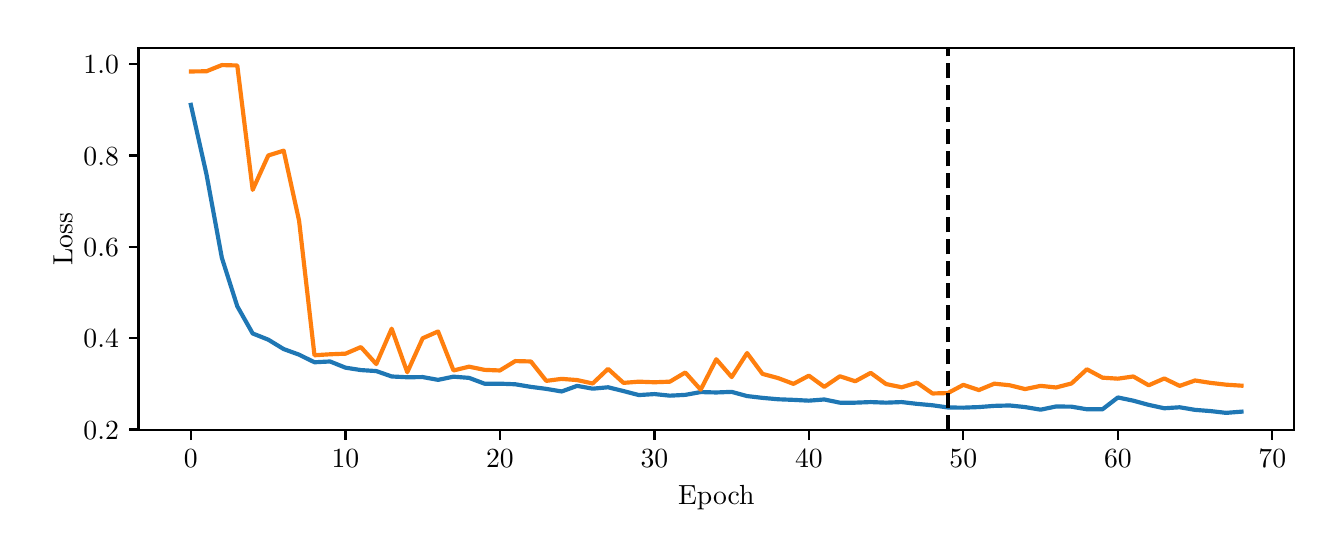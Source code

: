 \begingroup%
\makeatletter%
\begin{pgfpicture}%
\pgfpathrectangle{\pgfpointorigin}{\pgfqpoint{6.431in}{2.513in}}%
\pgfusepath{use as bounding box, clip}%
\begin{pgfscope}%
\pgfsetbuttcap%
\pgfsetmiterjoin%
\definecolor{currentfill}{rgb}{1.0,1.0,1.0}%
\pgfsetfillcolor{currentfill}%
\pgfsetlinewidth{0.0pt}%
\definecolor{currentstroke}{rgb}{1.0,1.0,1.0}%
\pgfsetstrokecolor{currentstroke}%
\pgfsetdash{}{0pt}%
\pgfpathmoveto{\pgfqpoint{0.0in}{0.0in}}%
\pgfpathlineto{\pgfqpoint{6.431in}{0.0in}}%
\pgfpathlineto{\pgfqpoint{6.431in}{2.513in}}%
\pgfpathlineto{\pgfqpoint{0.0in}{2.513in}}%
\pgfpathclose%
\pgfusepath{fill}%
\end{pgfscope}%
\begin{pgfscope}%
\pgfsetbuttcap%
\pgfsetmiterjoin%
\definecolor{currentfill}{rgb}{1.0,1.0,1.0}%
\pgfsetfillcolor{currentfill}%
\pgfsetlinewidth{0.0pt}%
\definecolor{currentstroke}{rgb}{0.0,0.0,0.0}%
\pgfsetstrokecolor{currentstroke}%
\pgfsetstrokeopacity{0.0}%
\pgfsetdash{}{0pt}%
\pgfpathmoveto{\pgfqpoint{0.554in}{0.5in}}%
\pgfpathlineto{\pgfqpoint{6.331in}{0.5in}}%
\pgfpathlineto{\pgfqpoint{6.331in}{2.413in}}%
\pgfpathlineto{\pgfqpoint{0.554in}{2.413in}}%
\pgfpathclose%
\pgfusepath{fill}%
\end{pgfscope}%
\begin{pgfscope}%
\pgfsetbuttcap%
\pgfsetroundjoin%
\definecolor{currentfill}{rgb}{0.0,0.0,0.0}%
\pgfsetfillcolor{currentfill}%
\pgfsetlinewidth{0.803pt}%
\definecolor{currentstroke}{rgb}{0.0,0.0,0.0}%
\pgfsetstrokecolor{currentstroke}%
\pgfsetdash{}{0pt}%
\pgfsys@defobject{currentmarker}{\pgfqpoint{0.0in}{-0.049in}}{\pgfqpoint{0.0in}{0.0in}}{%
\pgfpathmoveto{\pgfqpoint{0.0in}{0.0in}}%
\pgfpathlineto{\pgfqpoint{0.0in}{-0.049in}}%
\pgfusepath{stroke,fill}%
}%
\begin{pgfscope}%
\pgfsys@transformshift{0.816in}{0.5in}%
\pgfsys@useobject{currentmarker}{}%
\end{pgfscope}%
\end{pgfscope}%
\begin{pgfscope}%
\definecolor{textcolor}{rgb}{0.0,0.0,0.0}%
\pgfsetstrokecolor{textcolor}%
\pgfsetfillcolor{textcolor}%
\pgftext[x=0.816in,y=0.402in,,top]{\color{textcolor}\rmfamily\fontsize{10.0}{12.0}\selectfont \(\displaystyle {0}\)}%
\end{pgfscope}%
\begin{pgfscope}%
\pgfsetbuttcap%
\pgfsetroundjoin%
\definecolor{currentfill}{rgb}{0.0,0.0,0.0}%
\pgfsetfillcolor{currentfill}%
\pgfsetlinewidth{0.803pt}%
\definecolor{currentstroke}{rgb}{0.0,0.0,0.0}%
\pgfsetstrokecolor{currentstroke}%
\pgfsetdash{}{0pt}%
\pgfsys@defobject{currentmarker}{\pgfqpoint{0.0in}{-0.049in}}{\pgfqpoint{0.0in}{0.0in}}{%
\pgfpathmoveto{\pgfqpoint{0.0in}{0.0in}}%
\pgfpathlineto{\pgfqpoint{0.0in}{-0.049in}}%
\pgfusepath{stroke,fill}%
}%
\begin{pgfscope}%
\pgfsys@transformshift{1.589in}{0.5in}%
\pgfsys@useobject{currentmarker}{}%
\end{pgfscope}%
\end{pgfscope}%
\begin{pgfscope}%
\definecolor{textcolor}{rgb}{0.0,0.0,0.0}%
\pgfsetstrokecolor{textcolor}%
\pgfsetfillcolor{textcolor}%
\pgftext[x=1.589in,y=0.402in,,top]{\color{textcolor}\rmfamily\fontsize{10.0}{12.0}\selectfont \(\displaystyle {10}\)}%
\end{pgfscope}%
\begin{pgfscope}%
\pgfsetbuttcap%
\pgfsetroundjoin%
\definecolor{currentfill}{rgb}{0.0,0.0,0.0}%
\pgfsetfillcolor{currentfill}%
\pgfsetlinewidth{0.803pt}%
\definecolor{currentstroke}{rgb}{0.0,0.0,0.0}%
\pgfsetstrokecolor{currentstroke}%
\pgfsetdash{}{0pt}%
\pgfsys@defobject{currentmarker}{\pgfqpoint{0.0in}{-0.049in}}{\pgfqpoint{0.0in}{0.0in}}{%
\pgfpathmoveto{\pgfqpoint{0.0in}{0.0in}}%
\pgfpathlineto{\pgfqpoint{0.0in}{-0.049in}}%
\pgfusepath{stroke,fill}%
}%
\begin{pgfscope}%
\pgfsys@transformshift{2.361in}{0.5in}%
\pgfsys@useobject{currentmarker}{}%
\end{pgfscope}%
\end{pgfscope}%
\begin{pgfscope}%
\definecolor{textcolor}{rgb}{0.0,0.0,0.0}%
\pgfsetstrokecolor{textcolor}%
\pgfsetfillcolor{textcolor}%
\pgftext[x=2.361in,y=0.402in,,top]{\color{textcolor}\rmfamily\fontsize{10.0}{12.0}\selectfont \(\displaystyle {20}\)}%
\end{pgfscope}%
\begin{pgfscope}%
\pgfsetbuttcap%
\pgfsetroundjoin%
\definecolor{currentfill}{rgb}{0.0,0.0,0.0}%
\pgfsetfillcolor{currentfill}%
\pgfsetlinewidth{0.803pt}%
\definecolor{currentstroke}{rgb}{0.0,0.0,0.0}%
\pgfsetstrokecolor{currentstroke}%
\pgfsetdash{}{0pt}%
\pgfsys@defobject{currentmarker}{\pgfqpoint{0.0in}{-0.049in}}{\pgfqpoint{0.0in}{0.0in}}{%
\pgfpathmoveto{\pgfqpoint{0.0in}{0.0in}}%
\pgfpathlineto{\pgfqpoint{0.0in}{-0.049in}}%
\pgfusepath{stroke,fill}%
}%
\begin{pgfscope}%
\pgfsys@transformshift{3.134in}{0.5in}%
\pgfsys@useobject{currentmarker}{}%
\end{pgfscope}%
\end{pgfscope}%
\begin{pgfscope}%
\definecolor{textcolor}{rgb}{0.0,0.0,0.0}%
\pgfsetstrokecolor{textcolor}%
\pgfsetfillcolor{textcolor}%
\pgftext[x=3.134in,y=0.402in,,top]{\color{textcolor}\rmfamily\fontsize{10.0}{12.0}\selectfont \(\displaystyle {30}\)}%
\end{pgfscope}%
\begin{pgfscope}%
\pgfsetbuttcap%
\pgfsetroundjoin%
\definecolor{currentfill}{rgb}{0.0,0.0,0.0}%
\pgfsetfillcolor{currentfill}%
\pgfsetlinewidth{0.803pt}%
\definecolor{currentstroke}{rgb}{0.0,0.0,0.0}%
\pgfsetstrokecolor{currentstroke}%
\pgfsetdash{}{0pt}%
\pgfsys@defobject{currentmarker}{\pgfqpoint{0.0in}{-0.049in}}{\pgfqpoint{0.0in}{0.0in}}{%
\pgfpathmoveto{\pgfqpoint{0.0in}{0.0in}}%
\pgfpathlineto{\pgfqpoint{0.0in}{-0.049in}}%
\pgfusepath{stroke,fill}%
}%
\begin{pgfscope}%
\pgfsys@transformshift{3.906in}{0.5in}%
\pgfsys@useobject{currentmarker}{}%
\end{pgfscope}%
\end{pgfscope}%
\begin{pgfscope}%
\definecolor{textcolor}{rgb}{0.0,0.0,0.0}%
\pgfsetstrokecolor{textcolor}%
\pgfsetfillcolor{textcolor}%
\pgftext[x=3.906in,y=0.402in,,top]{\color{textcolor}\rmfamily\fontsize{10.0}{12.0}\selectfont \(\displaystyle {40}\)}%
\end{pgfscope}%
\begin{pgfscope}%
\pgfsetbuttcap%
\pgfsetroundjoin%
\definecolor{currentfill}{rgb}{0.0,0.0,0.0}%
\pgfsetfillcolor{currentfill}%
\pgfsetlinewidth{0.803pt}%
\definecolor{currentstroke}{rgb}{0.0,0.0,0.0}%
\pgfsetstrokecolor{currentstroke}%
\pgfsetdash{}{0pt}%
\pgfsys@defobject{currentmarker}{\pgfqpoint{0.0in}{-0.049in}}{\pgfqpoint{0.0in}{0.0in}}{%
\pgfpathmoveto{\pgfqpoint{0.0in}{0.0in}}%
\pgfpathlineto{\pgfqpoint{0.0in}{-0.049in}}%
\pgfusepath{stroke,fill}%
}%
\begin{pgfscope}%
\pgfsys@transformshift{4.678in}{0.5in}%
\pgfsys@useobject{currentmarker}{}%
\end{pgfscope}%
\end{pgfscope}%
\begin{pgfscope}%
\definecolor{textcolor}{rgb}{0.0,0.0,0.0}%
\pgfsetstrokecolor{textcolor}%
\pgfsetfillcolor{textcolor}%
\pgftext[x=4.678in,y=0.402in,,top]{\color{textcolor}\rmfamily\fontsize{10.0}{12.0}\selectfont \(\displaystyle {50}\)}%
\end{pgfscope}%
\begin{pgfscope}%
\pgfsetbuttcap%
\pgfsetroundjoin%
\definecolor{currentfill}{rgb}{0.0,0.0,0.0}%
\pgfsetfillcolor{currentfill}%
\pgfsetlinewidth{0.803pt}%
\definecolor{currentstroke}{rgb}{0.0,0.0,0.0}%
\pgfsetstrokecolor{currentstroke}%
\pgfsetdash{}{0pt}%
\pgfsys@defobject{currentmarker}{\pgfqpoint{0.0in}{-0.049in}}{\pgfqpoint{0.0in}{0.0in}}{%
\pgfpathmoveto{\pgfqpoint{0.0in}{0.0in}}%
\pgfpathlineto{\pgfqpoint{0.0in}{-0.049in}}%
\pgfusepath{stroke,fill}%
}%
\begin{pgfscope}%
\pgfsys@transformshift{5.451in}{0.5in}%
\pgfsys@useobject{currentmarker}{}%
\end{pgfscope}%
\end{pgfscope}%
\begin{pgfscope}%
\definecolor{textcolor}{rgb}{0.0,0.0,0.0}%
\pgfsetstrokecolor{textcolor}%
\pgfsetfillcolor{textcolor}%
\pgftext[x=5.451in,y=0.402in,,top]{\color{textcolor}\rmfamily\fontsize{10.0}{12.0}\selectfont \(\displaystyle {60}\)}%
\end{pgfscope}%
\begin{pgfscope}%
\pgfsetbuttcap%
\pgfsetroundjoin%
\definecolor{currentfill}{rgb}{0.0,0.0,0.0}%
\pgfsetfillcolor{currentfill}%
\pgfsetlinewidth{0.803pt}%
\definecolor{currentstroke}{rgb}{0.0,0.0,0.0}%
\pgfsetstrokecolor{currentstroke}%
\pgfsetdash{}{0pt}%
\pgfsys@defobject{currentmarker}{\pgfqpoint{0.0in}{-0.049in}}{\pgfqpoint{0.0in}{0.0in}}{%
\pgfpathmoveto{\pgfqpoint{0.0in}{0.0in}}%
\pgfpathlineto{\pgfqpoint{0.0in}{-0.049in}}%
\pgfusepath{stroke,fill}%
}%
\begin{pgfscope}%
\pgfsys@transformshift{6.223in}{0.5in}%
\pgfsys@useobject{currentmarker}{}%
\end{pgfscope}%
\end{pgfscope}%
\begin{pgfscope}%
\definecolor{textcolor}{rgb}{0.0,0.0,0.0}%
\pgfsetstrokecolor{textcolor}%
\pgfsetfillcolor{textcolor}%
\pgftext[x=6.223in,y=0.402in,,top]{\color{textcolor}\rmfamily\fontsize{10.0}{12.0}\selectfont \(\displaystyle {70}\)}%
\end{pgfscope}%
\begin{pgfscope}%
\definecolor{textcolor}{rgb}{0.0,0.0,0.0}%
\pgfsetstrokecolor{textcolor}%
\pgfsetfillcolor{textcolor}%
\pgftext[x=3.443in,y=0.223in,,top]{\color{textcolor}\rmfamily\fontsize{10.0}{12.0}\selectfont Epoch}%
\end{pgfscope}%
\begin{pgfscope}%
\pgfsetbuttcap%
\pgfsetroundjoin%
\definecolor{currentfill}{rgb}{0.0,0.0,0.0}%
\pgfsetfillcolor{currentfill}%
\pgfsetlinewidth{0.803pt}%
\definecolor{currentstroke}{rgb}{0.0,0.0,0.0}%
\pgfsetstrokecolor{currentstroke}%
\pgfsetdash{}{0pt}%
\pgfsys@defobject{currentmarker}{\pgfqpoint{-0.049in}{0.0in}}{\pgfqpoint{-0.0in}{0.0in}}{%
\pgfpathmoveto{\pgfqpoint{-0.0in}{0.0in}}%
\pgfpathlineto{\pgfqpoint{-0.049in}{0.0in}}%
\pgfusepath{stroke,fill}%
}%
\begin{pgfscope}%
\pgfsys@transformshift{0.554in}{0.504in}%
\pgfsys@useobject{currentmarker}{}%
\end{pgfscope}%
\end{pgfscope}%
\begin{pgfscope}%
\definecolor{textcolor}{rgb}{0.0,0.0,0.0}%
\pgfsetstrokecolor{textcolor}%
\pgfsetfillcolor{textcolor}%
\pgftext[x=0.279in, y=0.455in, left, base]{\color{textcolor}\rmfamily\fontsize{10.0}{12.0}\selectfont \(\displaystyle {0.2}\)}%
\end{pgfscope}%
\begin{pgfscope}%
\pgfsetbuttcap%
\pgfsetroundjoin%
\definecolor{currentfill}{rgb}{0.0,0.0,0.0}%
\pgfsetfillcolor{currentfill}%
\pgfsetlinewidth{0.803pt}%
\definecolor{currentstroke}{rgb}{0.0,0.0,0.0}%
\pgfsetstrokecolor{currentstroke}%
\pgfsetdash{}{0pt}%
\pgfsys@defobject{currentmarker}{\pgfqpoint{-0.049in}{0.0in}}{\pgfqpoint{-0.0in}{0.0in}}{%
\pgfpathmoveto{\pgfqpoint{-0.0in}{0.0in}}%
\pgfpathlineto{\pgfqpoint{-0.049in}{0.0in}}%
\pgfusepath{stroke,fill}%
}%
\begin{pgfscope}%
\pgfsys@transformshift{0.554in}{0.961in}%
\pgfsys@useobject{currentmarker}{}%
\end{pgfscope}%
\end{pgfscope}%
\begin{pgfscope}%
\definecolor{textcolor}{rgb}{0.0,0.0,0.0}%
\pgfsetstrokecolor{textcolor}%
\pgfsetfillcolor{textcolor}%
\pgftext[x=0.279in, y=0.912in, left, base]{\color{textcolor}\rmfamily\fontsize{10.0}{12.0}\selectfont \(\displaystyle {0.4}\)}%
\end{pgfscope}%
\begin{pgfscope}%
\pgfsetbuttcap%
\pgfsetroundjoin%
\definecolor{currentfill}{rgb}{0.0,0.0,0.0}%
\pgfsetfillcolor{currentfill}%
\pgfsetlinewidth{0.803pt}%
\definecolor{currentstroke}{rgb}{0.0,0.0,0.0}%
\pgfsetstrokecolor{currentstroke}%
\pgfsetdash{}{0pt}%
\pgfsys@defobject{currentmarker}{\pgfqpoint{-0.049in}{0.0in}}{\pgfqpoint{-0.0in}{0.0in}}{%
\pgfpathmoveto{\pgfqpoint{-0.0in}{0.0in}}%
\pgfpathlineto{\pgfqpoint{-0.049in}{0.0in}}%
\pgfusepath{stroke,fill}%
}%
\begin{pgfscope}%
\pgfsys@transformshift{0.554in}{1.417in}%
\pgfsys@useobject{currentmarker}{}%
\end{pgfscope}%
\end{pgfscope}%
\begin{pgfscope}%
\definecolor{textcolor}{rgb}{0.0,0.0,0.0}%
\pgfsetstrokecolor{textcolor}%
\pgfsetfillcolor{textcolor}%
\pgftext[x=0.279in, y=1.369in, left, base]{\color{textcolor}\rmfamily\fontsize{10.0}{12.0}\selectfont \(\displaystyle {0.6}\)}%
\end{pgfscope}%
\begin{pgfscope}%
\pgfsetbuttcap%
\pgfsetroundjoin%
\definecolor{currentfill}{rgb}{0.0,0.0,0.0}%
\pgfsetfillcolor{currentfill}%
\pgfsetlinewidth{0.803pt}%
\definecolor{currentstroke}{rgb}{0.0,0.0,0.0}%
\pgfsetstrokecolor{currentstroke}%
\pgfsetdash{}{0pt}%
\pgfsys@defobject{currentmarker}{\pgfqpoint{-0.049in}{0.0in}}{\pgfqpoint{-0.0in}{0.0in}}{%
\pgfpathmoveto{\pgfqpoint{-0.0in}{0.0in}}%
\pgfpathlineto{\pgfqpoint{-0.049in}{0.0in}}%
\pgfusepath{stroke,fill}%
}%
\begin{pgfscope}%
\pgfsys@transformshift{0.554in}{1.874in}%
\pgfsys@useobject{currentmarker}{}%
\end{pgfscope}%
\end{pgfscope}%
\begin{pgfscope}%
\definecolor{textcolor}{rgb}{0.0,0.0,0.0}%
\pgfsetstrokecolor{textcolor}%
\pgfsetfillcolor{textcolor}%
\pgftext[x=0.279in, y=1.826in, left, base]{\color{textcolor}\rmfamily\fontsize{10.0}{12.0}\selectfont \(\displaystyle {0.8}\)}%
\end{pgfscope}%
\begin{pgfscope}%
\pgfsetbuttcap%
\pgfsetroundjoin%
\definecolor{currentfill}{rgb}{0.0,0.0,0.0}%
\pgfsetfillcolor{currentfill}%
\pgfsetlinewidth{0.803pt}%
\definecolor{currentstroke}{rgb}{0.0,0.0,0.0}%
\pgfsetstrokecolor{currentstroke}%
\pgfsetdash{}{0pt}%
\pgfsys@defobject{currentmarker}{\pgfqpoint{-0.049in}{0.0in}}{\pgfqpoint{-0.0in}{0.0in}}{%
\pgfpathmoveto{\pgfqpoint{-0.0in}{0.0in}}%
\pgfpathlineto{\pgfqpoint{-0.049in}{0.0in}}%
\pgfusepath{stroke,fill}%
}%
\begin{pgfscope}%
\pgfsys@transformshift{0.554in}{2.331in}%
\pgfsys@useobject{currentmarker}{}%
\end{pgfscope}%
\end{pgfscope}%
\begin{pgfscope}%
\definecolor{textcolor}{rgb}{0.0,0.0,0.0}%
\pgfsetstrokecolor{textcolor}%
\pgfsetfillcolor{textcolor}%
\pgftext[x=0.279in, y=2.283in, left, base]{\color{textcolor}\rmfamily\fontsize{10.0}{12.0}\selectfont \(\displaystyle {1.0}\)}%
\end{pgfscope}%
\begin{pgfscope}%
\definecolor{textcolor}{rgb}{0.0,0.0,0.0}%
\pgfsetstrokecolor{textcolor}%
\pgfsetfillcolor{textcolor}%
\pgftext[x=0.223in,y=1.456in,,bottom,rotate=90.0]{\color{textcolor}\rmfamily\fontsize{10.0}{12.0}\selectfont Loss}%
\end{pgfscope}%
\begin{pgfscope}%
\pgfpathrectangle{\pgfqpoint{0.554in}{0.5in}}{\pgfqpoint{5.778in}{1.913in}}%
\pgfusepath{clip}%
\pgfsetrectcap%
\pgfsetroundjoin%
\pgfsetlinewidth{1.506pt}%
\definecolor{currentstroke}{rgb}{0.122,0.467,0.706}%
\pgfsetstrokecolor{currentstroke}%
\pgfsetdash{}{0pt}%
\pgfpathmoveto{\pgfqpoint{0.816in}{2.127in}}%
\pgfpathlineto{\pgfqpoint{0.894in}{1.78in}}%
\pgfpathlineto{\pgfqpoint{0.971in}{1.362in}}%
\pgfpathlineto{\pgfqpoint{1.048in}{1.12in}}%
\pgfpathlineto{\pgfqpoint{1.125in}{0.984in}}%
\pgfpathlineto{\pgfqpoint{1.203in}{0.953in}}%
\pgfpathlineto{\pgfqpoint{1.28in}{0.906in}}%
\pgfpathlineto{\pgfqpoint{1.357in}{0.878in}}%
\pgfpathlineto{\pgfqpoint{1.434in}{0.84in}}%
\pgfpathlineto{\pgfqpoint{1.512in}{0.844in}}%
\pgfpathlineto{\pgfqpoint{1.589in}{0.813in}}%
\pgfpathlineto{\pgfqpoint{1.666in}{0.801in}}%
\pgfpathlineto{\pgfqpoint{1.743in}{0.796in}}%
\pgfpathlineto{\pgfqpoint{1.82in}{0.769in}}%
\pgfpathlineto{\pgfqpoint{1.898in}{0.765in}}%
\pgfpathlineto{\pgfqpoint{1.975in}{0.766in}}%
\pgfpathlineto{\pgfqpoint{2.052in}{0.752in}}%
\pgfpathlineto{\pgfqpoint{2.129in}{0.768in}}%
\pgfpathlineto{\pgfqpoint{2.207in}{0.762in}}%
\pgfpathlineto{\pgfqpoint{2.284in}{0.733in}}%
\pgfpathlineto{\pgfqpoint{2.361in}{0.733in}}%
\pgfpathlineto{\pgfqpoint{2.438in}{0.73in}}%
\pgfpathlineto{\pgfqpoint{2.516in}{0.717in}}%
\pgfpathlineto{\pgfqpoint{2.593in}{0.707in}}%
\pgfpathlineto{\pgfqpoint{2.67in}{0.694in}}%
\pgfpathlineto{\pgfqpoint{2.747in}{0.722in}}%
\pgfpathlineto{\pgfqpoint{2.825in}{0.708in}}%
\pgfpathlineto{\pgfqpoint{2.902in}{0.715in}}%
\pgfpathlineto{\pgfqpoint{2.979in}{0.696in}}%
\pgfpathlineto{\pgfqpoint{3.056in}{0.676in}}%
\pgfpathlineto{\pgfqpoint{3.134in}{0.681in}}%
\pgfpathlineto{\pgfqpoint{3.211in}{0.673in}}%
\pgfpathlineto{\pgfqpoint{3.288in}{0.677in}}%
\pgfpathlineto{\pgfqpoint{3.365in}{0.691in}}%
\pgfpathlineto{\pgfqpoint{3.443in}{0.689in}}%
\pgfpathlineto{\pgfqpoint{3.52in}{0.692in}}%
\pgfpathlineto{\pgfqpoint{3.597in}{0.671in}}%
\pgfpathlineto{\pgfqpoint{3.674in}{0.662in}}%
\pgfpathlineto{\pgfqpoint{3.752in}{0.655in}}%
\pgfpathlineto{\pgfqpoint{3.829in}{0.652in}}%
\pgfpathlineto{\pgfqpoint{3.906in}{0.648in}}%
\pgfpathlineto{\pgfqpoint{3.983in}{0.654in}}%
\pgfpathlineto{\pgfqpoint{4.061in}{0.638in}}%
\pgfpathlineto{\pgfqpoint{4.138in}{0.638in}}%
\pgfpathlineto{\pgfqpoint{4.215in}{0.641in}}%
\pgfpathlineto{\pgfqpoint{4.292in}{0.638in}}%
\pgfpathlineto{\pgfqpoint{4.37in}{0.641in}}%
\pgfpathlineto{\pgfqpoint{4.447in}{0.632in}}%
\pgfpathlineto{\pgfqpoint{4.524in}{0.625in}}%
\pgfpathlineto{\pgfqpoint{4.601in}{0.614in}}%
\pgfpathlineto{\pgfqpoint{4.678in}{0.613in}}%
\pgfpathlineto{\pgfqpoint{4.756in}{0.616in}}%
\pgfpathlineto{\pgfqpoint{4.833in}{0.622in}}%
\pgfpathlineto{\pgfqpoint{4.91in}{0.624in}}%
\pgfpathlineto{\pgfqpoint{4.987in}{0.616in}}%
\pgfpathlineto{\pgfqpoint{5.065in}{0.603in}}%
\pgfpathlineto{\pgfqpoint{5.142in}{0.619in}}%
\pgfpathlineto{\pgfqpoint{5.219in}{0.618in}}%
\pgfpathlineto{\pgfqpoint{5.296in}{0.605in}}%
\pgfpathlineto{\pgfqpoint{5.374in}{0.605in}}%
\pgfpathlineto{\pgfqpoint{5.451in}{0.664in}}%
\pgfpathlineto{\pgfqpoint{5.528in}{0.648in}}%
\pgfpathlineto{\pgfqpoint{5.605in}{0.627in}}%
\pgfpathlineto{\pgfqpoint{5.683in}{0.61in}}%
\pgfpathlineto{\pgfqpoint{5.76in}{0.615in}}%
\pgfpathlineto{\pgfqpoint{5.837in}{0.602in}}%
\pgfpathlineto{\pgfqpoint{5.914in}{0.596in}}%
\pgfpathlineto{\pgfqpoint{5.992in}{0.587in}}%
\pgfpathlineto{\pgfqpoint{6.069in}{0.593in}}%
\pgfusepath{stroke}%
\end{pgfscope}%
\begin{pgfscope}%
\pgfpathrectangle{\pgfqpoint{0.554in}{0.5in}}{\pgfqpoint{5.778in}{1.913in}}%
\pgfusepath{clip}%
\pgfsetrectcap%
\pgfsetroundjoin%
\pgfsetlinewidth{1.506pt}%
\definecolor{currentstroke}{rgb}{1.0,0.498,0.055}%
\pgfsetstrokecolor{currentstroke}%
\pgfsetdash{}{0pt}%
\pgfpathmoveto{\pgfqpoint{0.816in}{2.294in}}%
\pgfpathlineto{\pgfqpoint{0.894in}{2.295in}}%
\pgfpathlineto{\pgfqpoint{0.971in}{2.326in}}%
\pgfpathlineto{\pgfqpoint{1.048in}{2.324in}}%
\pgfpathlineto{\pgfqpoint{1.125in}{1.702in}}%
\pgfpathlineto{\pgfqpoint{1.203in}{1.874in}}%
\pgfpathlineto{\pgfqpoint{1.28in}{1.898in}}%
\pgfpathlineto{\pgfqpoint{1.357in}{1.548in}}%
\pgfpathlineto{\pgfqpoint{1.434in}{0.875in}}%
\pgfpathlineto{\pgfqpoint{1.512in}{0.88in}}%
\pgfpathlineto{\pgfqpoint{1.589in}{0.883in}}%
\pgfpathlineto{\pgfqpoint{1.666in}{0.916in}}%
\pgfpathlineto{\pgfqpoint{1.743in}{0.831in}}%
\pgfpathlineto{\pgfqpoint{1.82in}{1.008in}}%
\pgfpathlineto{\pgfqpoint{1.898in}{0.79in}}%
\pgfpathlineto{\pgfqpoint{1.975in}{0.96in}}%
\pgfpathlineto{\pgfqpoint{2.052in}{0.994in}}%
\pgfpathlineto{\pgfqpoint{2.129in}{0.799in}}%
\pgfpathlineto{\pgfqpoint{2.207in}{0.818in}}%
\pgfpathlineto{\pgfqpoint{2.284in}{0.802in}}%
\pgfpathlineto{\pgfqpoint{2.361in}{0.799in}}%
\pgfpathlineto{\pgfqpoint{2.438in}{0.846in}}%
\pgfpathlineto{\pgfqpoint{2.516in}{0.844in}}%
\pgfpathlineto{\pgfqpoint{2.593in}{0.747in}}%
\pgfpathlineto{\pgfqpoint{2.67in}{0.757in}}%
\pgfpathlineto{\pgfqpoint{2.747in}{0.751in}}%
\pgfpathlineto{\pgfqpoint{2.825in}{0.734in}}%
\pgfpathlineto{\pgfqpoint{2.902in}{0.807in}}%
\pgfpathlineto{\pgfqpoint{2.979in}{0.737in}}%
\pgfpathlineto{\pgfqpoint{3.056in}{0.743in}}%
\pgfpathlineto{\pgfqpoint{3.134in}{0.74in}}%
\pgfpathlineto{\pgfqpoint{3.211in}{0.743in}}%
\pgfpathlineto{\pgfqpoint{3.288in}{0.789in}}%
\pgfpathlineto{\pgfqpoint{3.365in}{0.703in}}%
\pgfpathlineto{\pgfqpoint{3.443in}{0.855in}}%
\pgfpathlineto{\pgfqpoint{3.52in}{0.766in}}%
\pgfpathlineto{\pgfqpoint{3.597in}{0.886in}}%
\pgfpathlineto{\pgfqpoint{3.674in}{0.782in}}%
\pgfpathlineto{\pgfqpoint{3.752in}{0.761in}}%
\pgfpathlineto{\pgfqpoint{3.829in}{0.732in}}%
\pgfpathlineto{\pgfqpoint{3.906in}{0.773in}}%
\pgfpathlineto{\pgfqpoint{3.983in}{0.717in}}%
\pgfpathlineto{\pgfqpoint{4.061in}{0.77in}}%
\pgfpathlineto{\pgfqpoint{4.138in}{0.745in}}%
\pgfpathlineto{\pgfqpoint{4.215in}{0.787in}}%
\pgfpathlineto{\pgfqpoint{4.292in}{0.731in}}%
\pgfpathlineto{\pgfqpoint{4.37in}{0.715in}}%
\pgfpathlineto{\pgfqpoint{4.447in}{0.738in}}%
\pgfpathlineto{\pgfqpoint{4.524in}{0.684in}}%
\pgfpathlineto{\pgfqpoint{4.601in}{0.686in}}%
\pgfpathlineto{\pgfqpoint{4.678in}{0.727in}}%
\pgfpathlineto{\pgfqpoint{4.756in}{0.701in}}%
\pgfpathlineto{\pgfqpoint{4.833in}{0.733in}}%
\pgfpathlineto{\pgfqpoint{4.91in}{0.725in}}%
\pgfpathlineto{\pgfqpoint{4.987in}{0.706in}}%
\pgfpathlineto{\pgfqpoint{5.065in}{0.722in}}%
\pgfpathlineto{\pgfqpoint{5.142in}{0.714in}}%
\pgfpathlineto{\pgfqpoint{5.219in}{0.734in}}%
\pgfpathlineto{\pgfqpoint{5.296in}{0.805in}}%
\pgfpathlineto{\pgfqpoint{5.374in}{0.763in}}%
\pgfpathlineto{\pgfqpoint{5.451in}{0.758in}}%
\pgfpathlineto{\pgfqpoint{5.528in}{0.769in}}%
\pgfpathlineto{\pgfqpoint{5.605in}{0.725in}}%
\pgfpathlineto{\pgfqpoint{5.683in}{0.759in}}%
\pgfpathlineto{\pgfqpoint{5.76in}{0.722in}}%
\pgfpathlineto{\pgfqpoint{5.837in}{0.749in}}%
\pgfpathlineto{\pgfqpoint{5.914in}{0.737in}}%
\pgfpathlineto{\pgfqpoint{5.992in}{0.728in}}%
\pgfpathlineto{\pgfqpoint{6.069in}{0.723in}}%
\pgfusepath{stroke}%
\end{pgfscope}%
\begin{pgfscope}%
\pgfpathrectangle{\pgfqpoint{0.554in}{0.5in}}{\pgfqpoint{5.778in}{1.913in}}%
\pgfusepath{clip}%
\pgfsetbuttcap%
\pgfsetroundjoin%
\pgfsetlinewidth{1.506pt}%
\definecolor{currentstroke}{rgb}{0.0,0.0,0.0}%
\pgfsetstrokecolor{currentstroke}%
\pgfsetdash{{5.55pt}{2.4pt}}{0.0pt}%
\pgfpathmoveto{\pgfqpoint{4.601in}{0.5in}}%
\pgfpathlineto{\pgfqpoint{4.601in}{2.413in}}%
\pgfusepath{stroke}%
\end{pgfscope}%
\begin{pgfscope}%
\pgfsetrectcap%
\pgfsetmiterjoin%
\pgfsetlinewidth{0.803pt}%
\definecolor{currentstroke}{rgb}{0.0,0.0,0.0}%
\pgfsetstrokecolor{currentstroke}%
\pgfsetdash{}{0pt}%
\pgfpathmoveto{\pgfqpoint{0.554in}{0.5in}}%
\pgfpathlineto{\pgfqpoint{0.554in}{2.413in}}%
\pgfusepath{stroke}%
\end{pgfscope}%
\begin{pgfscope}%
\pgfsetrectcap%
\pgfsetmiterjoin%
\pgfsetlinewidth{0.803pt}%
\definecolor{currentstroke}{rgb}{0.0,0.0,0.0}%
\pgfsetstrokecolor{currentstroke}%
\pgfsetdash{}{0pt}%
\pgfpathmoveto{\pgfqpoint{6.331in}{0.5in}}%
\pgfpathlineto{\pgfqpoint{6.331in}{2.413in}}%
\pgfusepath{stroke}%
\end{pgfscope}%
\begin{pgfscope}%
\pgfsetrectcap%
\pgfsetmiterjoin%
\pgfsetlinewidth{0.803pt}%
\definecolor{currentstroke}{rgb}{0.0,0.0,0.0}%
\pgfsetstrokecolor{currentstroke}%
\pgfsetdash{}{0pt}%
\pgfpathmoveto{\pgfqpoint{0.554in}{0.5in}}%
\pgfpathlineto{\pgfqpoint{6.331in}{0.5in}}%
\pgfusepath{stroke}%
\end{pgfscope}%
\begin{pgfscope}%
\pgfsetrectcap%
\pgfsetmiterjoin%
\pgfsetlinewidth{0.803pt}%
\definecolor{currentstroke}{rgb}{0.0,0.0,0.0}%
\pgfsetstrokecolor{currentstroke}%
\pgfsetdash{}{0pt}%
\pgfpathmoveto{\pgfqpoint{0.554in}{2.413in}}%
\pgfpathlineto{\pgfqpoint{6.331in}{2.413in}}%
\pgfusepath{stroke}%
\end{pgfscope}%
\end{pgfpicture}%
\makeatother%
\endgroup%
